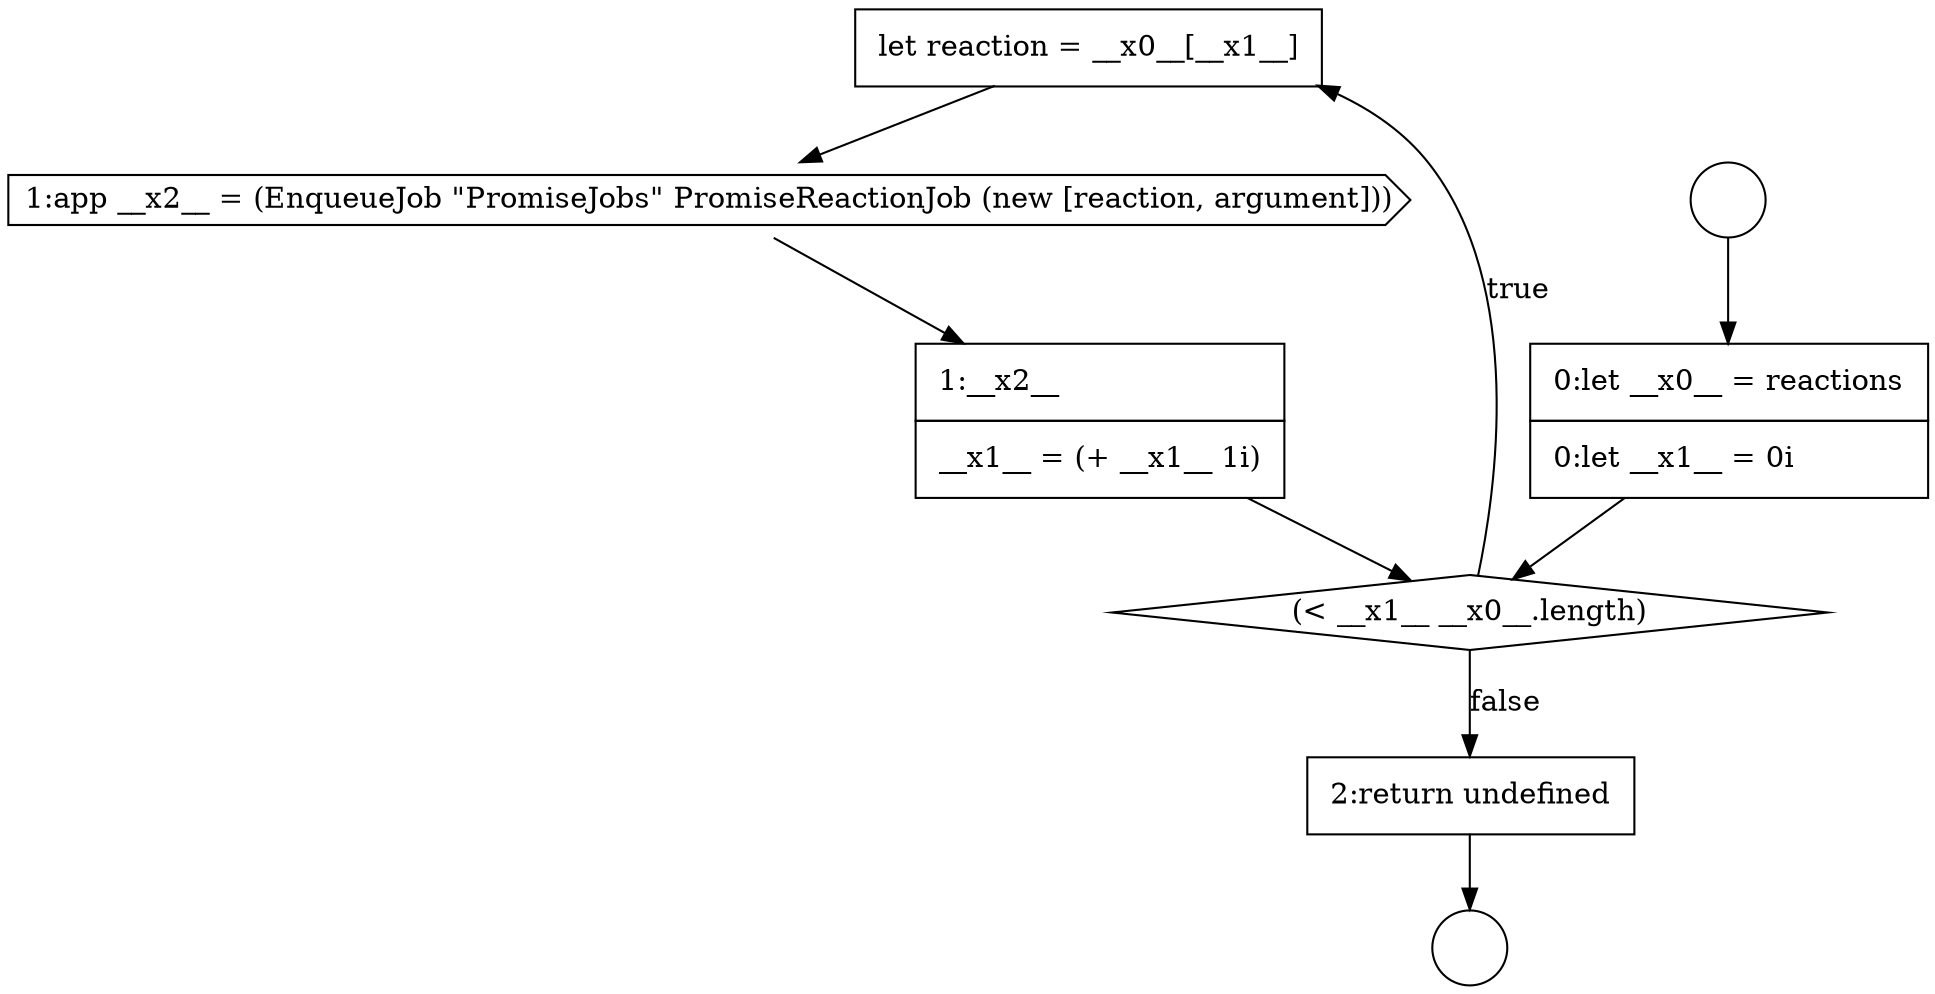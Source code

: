 digraph {
  node17603 [shape=none, margin=0, label=<<font color="black">
    <table border="0" cellborder="1" cellspacing="0" cellpadding="10">
      <tr><td align="left">let reaction = __x0__[__x1__]</td></tr>
    </table>
  </font>> color="black" fillcolor="white" style=filled]
  node17601 [shape=none, margin=0, label=<<font color="black">
    <table border="0" cellborder="1" cellspacing="0" cellpadding="10">
      <tr><td align="left">0:let __x0__ = reactions</td></tr>
      <tr><td align="left">0:let __x1__ = 0i</td></tr>
    </table>
  </font>> color="black" fillcolor="white" style=filled]
  node17599 [shape=circle label=" " color="black" fillcolor="white" style=filled]
  node17606 [shape=none, margin=0, label=<<font color="black">
    <table border="0" cellborder="1" cellspacing="0" cellpadding="10">
      <tr><td align="left">2:return undefined</td></tr>
    </table>
  </font>> color="black" fillcolor="white" style=filled]
  node17605 [shape=none, margin=0, label=<<font color="black">
    <table border="0" cellborder="1" cellspacing="0" cellpadding="10">
      <tr><td align="left">1:__x2__</td></tr>
      <tr><td align="left">__x1__ = (+ __x1__ 1i)</td></tr>
    </table>
  </font>> color="black" fillcolor="white" style=filled]
  node17600 [shape=circle label=" " color="black" fillcolor="white" style=filled]
  node17602 [shape=diamond, label=<<font color="black">(&lt; __x1__ __x0__.length)</font>> color="black" fillcolor="white" style=filled]
  node17604 [shape=cds, label=<<font color="black">1:app __x2__ = (EnqueueJob &quot;PromiseJobs&quot; PromiseReactionJob (new [reaction, argument]))</font>> color="black" fillcolor="white" style=filled]
  node17604 -> node17605 [ color="black"]
  node17599 -> node17601 [ color="black"]
  node17603 -> node17604 [ color="black"]
  node17606 -> node17600 [ color="black"]
  node17605 -> node17602 [ color="black"]
  node17602 -> node17603 [label=<<font color="black">true</font>> color="black"]
  node17602 -> node17606 [label=<<font color="black">false</font>> color="black"]
  node17601 -> node17602 [ color="black"]
}

